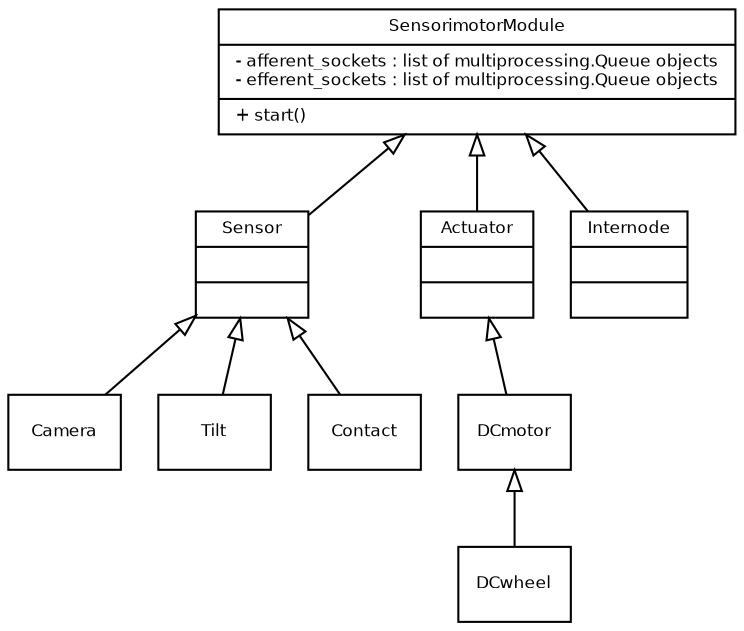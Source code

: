 digraph SensorimotorModules {
fontname = "Bitstream Vera Sans"
fontsize = 8

node [
fontname = "Bitstream Vera Sans"
fontsize = 8
shape = "record"
]

edge [
arrowtail = "empty"
]

SensorimotorModule [
label = "{SensorimotorModule|- afferent_sockets : list of multiprocessing.Queue objects\l- efferent_sockets : list of multiprocessing.Queue objects\l|+ start()\l}"
]

Sensor [
label = "{Sensor|\l|\l}"
]

Actuator [
label = "{Actuator|\l|\l}"
]

Internode [
label = "{Internode|\l|\l}"
]

SensorimotorModule -> Sensor [dir=back]
SensorimotorModule -> Actuator [dir=back]
SensorimotorModule -> Internode [dir=back]

Camera [
]

Tilt [
]

Contact [
]

Sensor -> Camera [dir=back]
Sensor -> Tilt [dir=back]
Sensor -> Contact [dir=back]

DCmotor [
]

DCwheel [
]

Actuator -> DCmotor [dir=back]
DCmotor -> DCwheel [dir=back]
}
